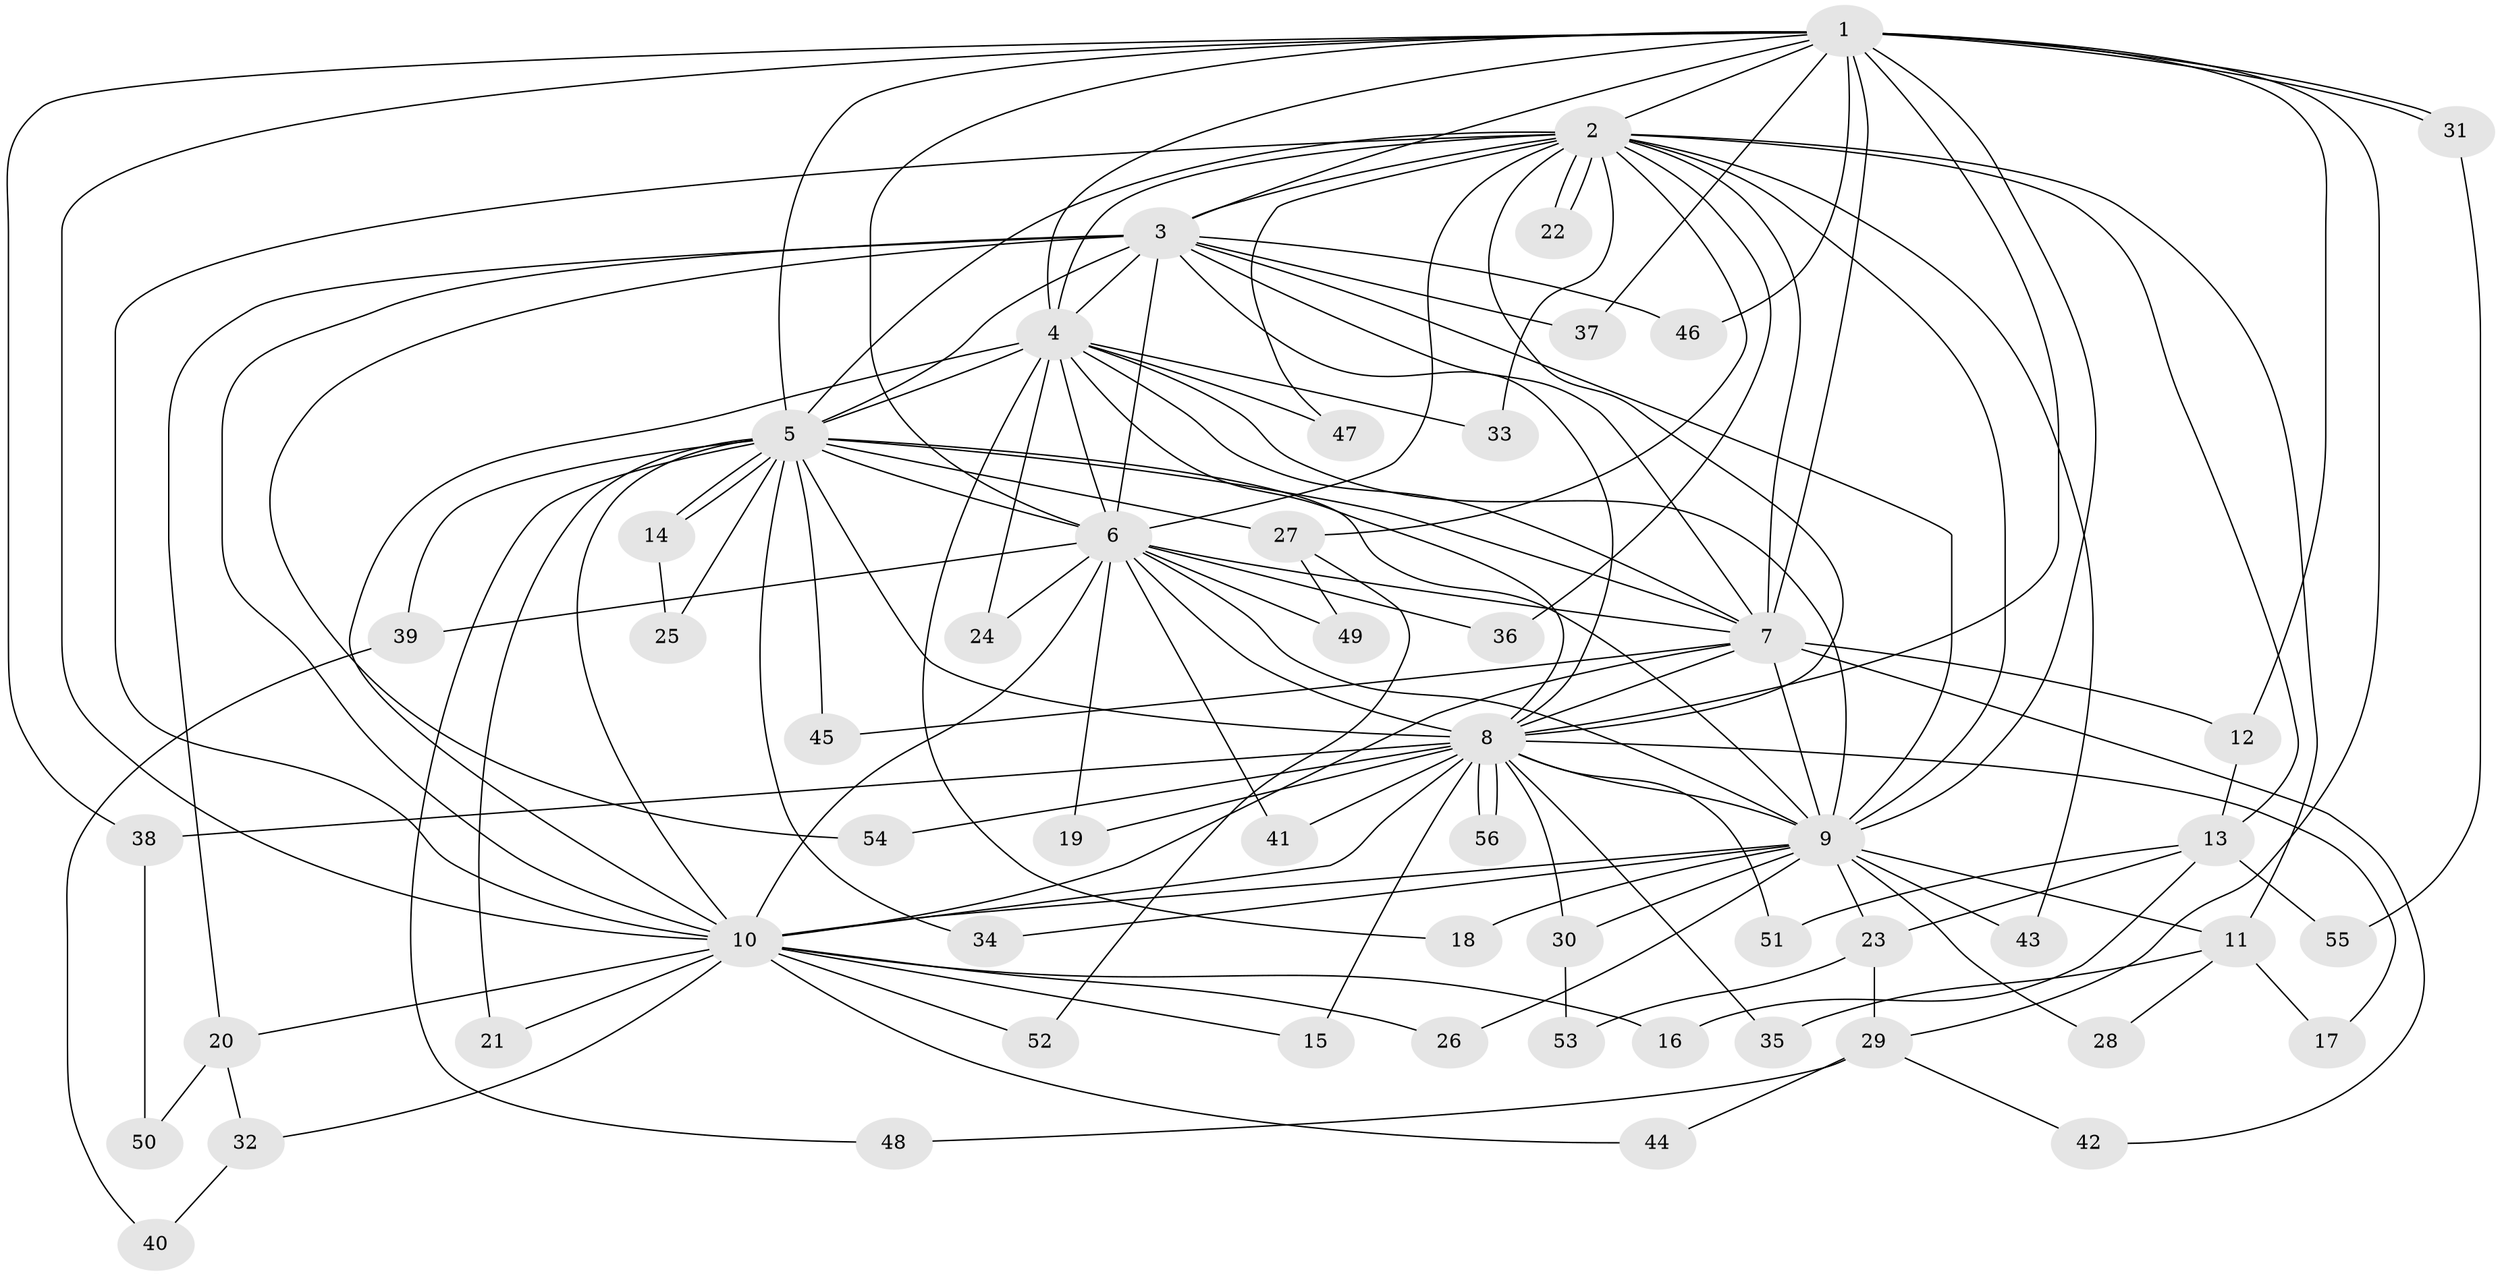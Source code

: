 // coarse degree distribution, {13: 0.06060606060606061, 14: 0.030303030303030304, 2: 0.5151515151515151, 1: 0.21212121212121213, 3: 0.09090909090909091, 4: 0.030303030303030304, 5: 0.030303030303030304, 15: 0.030303030303030304}
// Generated by graph-tools (version 1.1) at 2025/49/03/04/25 21:49:30]
// undirected, 56 vertices, 137 edges
graph export_dot {
graph [start="1"]
  node [color=gray90,style=filled];
  1;
  2;
  3;
  4;
  5;
  6;
  7;
  8;
  9;
  10;
  11;
  12;
  13;
  14;
  15;
  16;
  17;
  18;
  19;
  20;
  21;
  22;
  23;
  24;
  25;
  26;
  27;
  28;
  29;
  30;
  31;
  32;
  33;
  34;
  35;
  36;
  37;
  38;
  39;
  40;
  41;
  42;
  43;
  44;
  45;
  46;
  47;
  48;
  49;
  50;
  51;
  52;
  53;
  54;
  55;
  56;
  1 -- 2;
  1 -- 3;
  1 -- 4;
  1 -- 5;
  1 -- 6;
  1 -- 7;
  1 -- 8;
  1 -- 9;
  1 -- 10;
  1 -- 12;
  1 -- 29;
  1 -- 31;
  1 -- 31;
  1 -- 37;
  1 -- 38;
  1 -- 46;
  2 -- 3;
  2 -- 4;
  2 -- 5;
  2 -- 6;
  2 -- 7;
  2 -- 8;
  2 -- 9;
  2 -- 10;
  2 -- 11;
  2 -- 13;
  2 -- 22;
  2 -- 22;
  2 -- 27;
  2 -- 33;
  2 -- 36;
  2 -- 43;
  2 -- 47;
  3 -- 4;
  3 -- 5;
  3 -- 6;
  3 -- 7;
  3 -- 8;
  3 -- 9;
  3 -- 10;
  3 -- 20;
  3 -- 37;
  3 -- 46;
  3 -- 54;
  4 -- 5;
  4 -- 6;
  4 -- 7;
  4 -- 8;
  4 -- 9;
  4 -- 10;
  4 -- 18;
  4 -- 24;
  4 -- 33;
  4 -- 47;
  5 -- 6;
  5 -- 7;
  5 -- 8;
  5 -- 9;
  5 -- 10;
  5 -- 14;
  5 -- 14;
  5 -- 21;
  5 -- 25;
  5 -- 27;
  5 -- 34;
  5 -- 39;
  5 -- 45;
  5 -- 48;
  6 -- 7;
  6 -- 8;
  6 -- 9;
  6 -- 10;
  6 -- 19;
  6 -- 24;
  6 -- 36;
  6 -- 39;
  6 -- 41;
  6 -- 49;
  7 -- 8;
  7 -- 9;
  7 -- 10;
  7 -- 12;
  7 -- 42;
  7 -- 45;
  8 -- 9;
  8 -- 10;
  8 -- 15;
  8 -- 17;
  8 -- 19;
  8 -- 30;
  8 -- 35;
  8 -- 38;
  8 -- 41;
  8 -- 51;
  8 -- 54;
  8 -- 56;
  8 -- 56;
  9 -- 10;
  9 -- 11;
  9 -- 18;
  9 -- 23;
  9 -- 26;
  9 -- 28;
  9 -- 30;
  9 -- 34;
  9 -- 43;
  10 -- 15;
  10 -- 16;
  10 -- 20;
  10 -- 21;
  10 -- 26;
  10 -- 32;
  10 -- 44;
  10 -- 52;
  11 -- 17;
  11 -- 28;
  11 -- 35;
  12 -- 13;
  13 -- 16;
  13 -- 23;
  13 -- 51;
  13 -- 55;
  14 -- 25;
  20 -- 32;
  20 -- 50;
  23 -- 29;
  23 -- 53;
  27 -- 49;
  27 -- 52;
  29 -- 42;
  29 -- 44;
  29 -- 48;
  30 -- 53;
  31 -- 55;
  32 -- 40;
  38 -- 50;
  39 -- 40;
}

